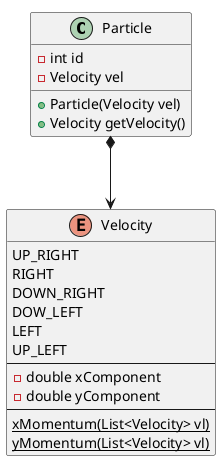 @startuml
!pragma layout smetana

class Particle {
- int id
- Velocity vel
+ Particle(Velocity vel)
+ Velocity getVelocity()
}

Particle *---> Velocity

enum Velocity {
    UP_RIGHT
    RIGHT
    DOWN_RIGHT
    DOW_LEFT
    LEFT
    UP_LEFT
--
    - double xComponent
    - double yComponent
--
{static} xMomentum(List<Velocity> vl)
{static} yMomentum(List<Velocity> vl)
}

@enduml